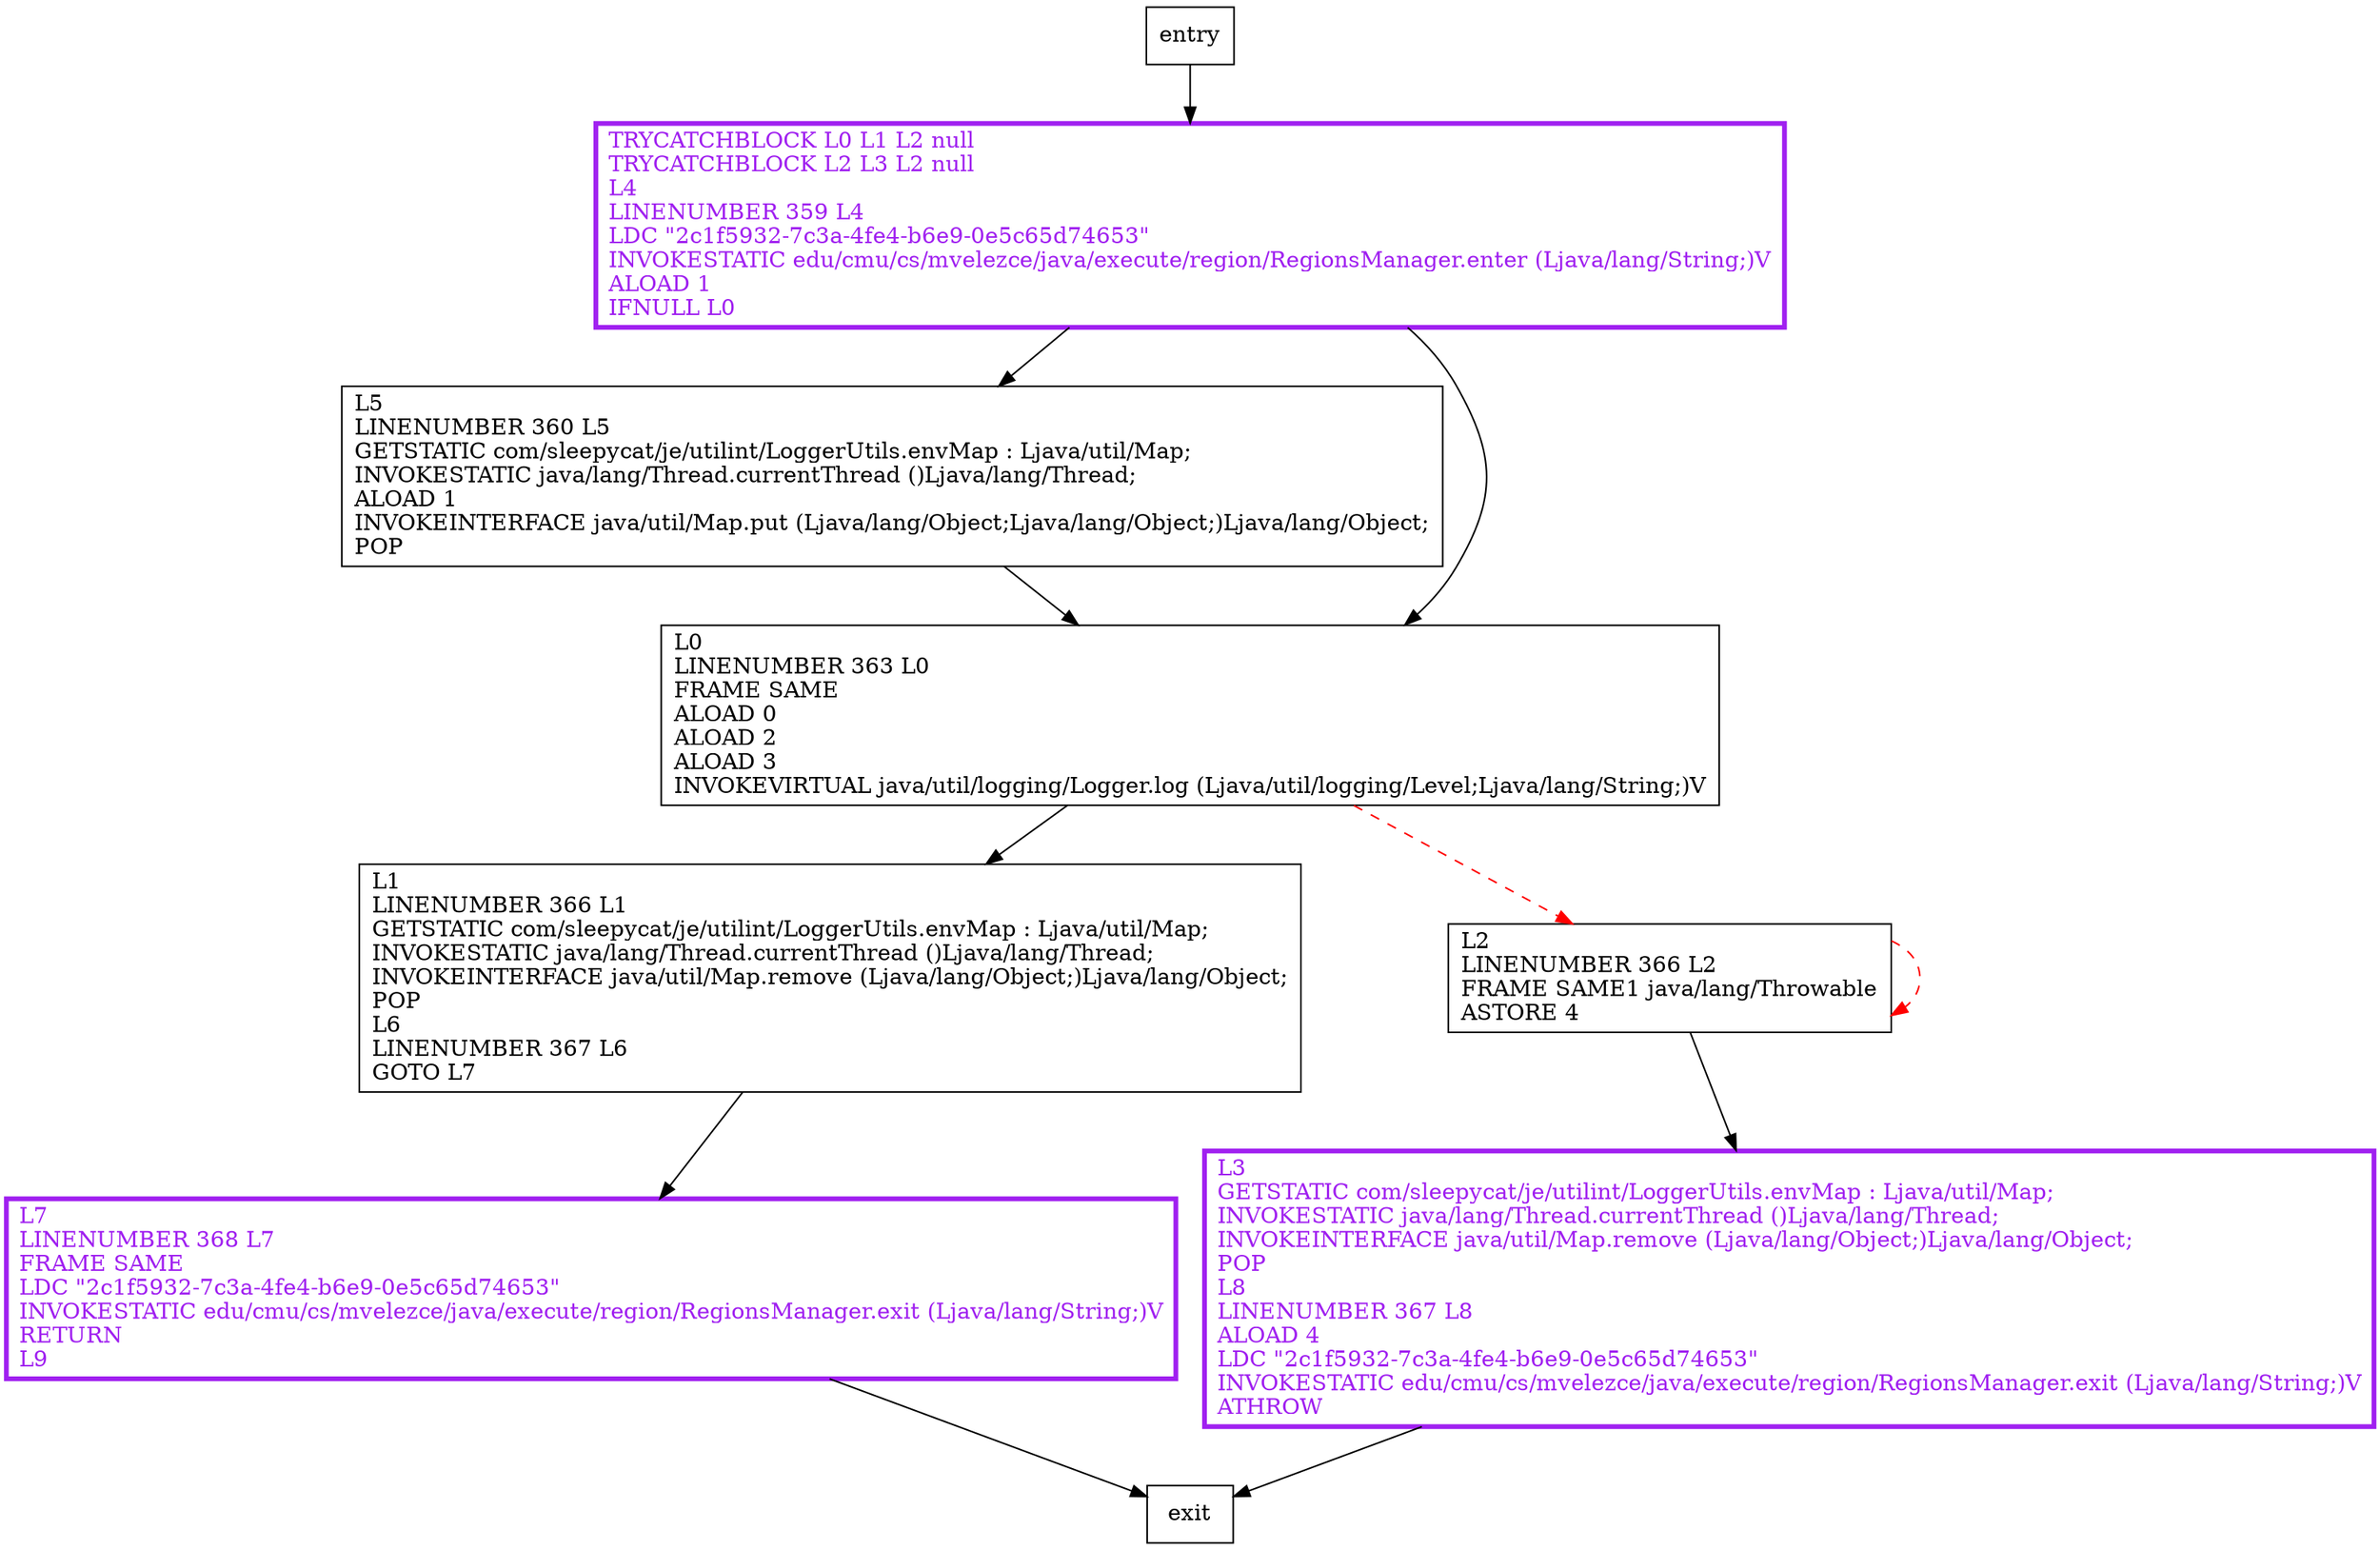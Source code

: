 digraph logMsg {
node [shape=record];
929337100 [label="L5\lLINENUMBER 360 L5\lGETSTATIC com/sleepycat/je/utilint/LoggerUtils.envMap : Ljava/util/Map;\lINVOKESTATIC java/lang/Thread.currentThread ()Ljava/lang/Thread;\lALOAD 1\lINVOKEINTERFACE java/util/Map.put (Ljava/lang/Object;Ljava/lang/Object;)Ljava/lang/Object;\lPOP\l"];
1225842448 [label="L1\lLINENUMBER 366 L1\lGETSTATIC com/sleepycat/je/utilint/LoggerUtils.envMap : Ljava/util/Map;\lINVOKESTATIC java/lang/Thread.currentThread ()Ljava/lang/Thread;\lINVOKEINTERFACE java/util/Map.remove (Ljava/lang/Object;)Ljava/lang/Object;\lPOP\lL6\lLINENUMBER 367 L6\lGOTO L7\l"];
460008724 [label="TRYCATCHBLOCK L0 L1 L2 null\lTRYCATCHBLOCK L2 L3 L2 null\lL4\lLINENUMBER 359 L4\lLDC \"2c1f5932-7c3a-4fe4-b6e9-0e5c65d74653\"\lINVOKESTATIC edu/cmu/cs/mvelezce/java/execute/region/RegionsManager.enter (Ljava/lang/String;)V\lALOAD 1\lIFNULL L0\l"];
1962331104 [label="L3\lGETSTATIC com/sleepycat/je/utilint/LoggerUtils.envMap : Ljava/util/Map;\lINVOKESTATIC java/lang/Thread.currentThread ()Ljava/lang/Thread;\lINVOKEINTERFACE java/util/Map.remove (Ljava/lang/Object;)Ljava/lang/Object;\lPOP\lL8\lLINENUMBER 367 L8\lALOAD 4\lLDC \"2c1f5932-7c3a-4fe4-b6e9-0e5c65d74653\"\lINVOKESTATIC edu/cmu/cs/mvelezce/java/execute/region/RegionsManager.exit (Ljava/lang/String;)V\lATHROW\l"];
2026061487 [label="L7\lLINENUMBER 368 L7\lFRAME SAME\lLDC \"2c1f5932-7c3a-4fe4-b6e9-0e5c65d74653\"\lINVOKESTATIC edu/cmu/cs/mvelezce/java/execute/region/RegionsManager.exit (Ljava/lang/String;)V\lRETURN\lL9\l"];
894358505 [label="L0\lLINENUMBER 363 L0\lFRAME SAME\lALOAD 0\lALOAD 2\lALOAD 3\lINVOKEVIRTUAL java/util/logging/Logger.log (Ljava/util/logging/Level;Ljava/lang/String;)V\l"];
917980079 [label="L2\lLINENUMBER 366 L2\lFRAME SAME1 java/lang/Throwable\lASTORE 4\l"];
entry;
exit;
929337100 -> 894358505
entry -> 460008724
1225842448 -> 2026061487
460008724 -> 929337100
460008724 -> 894358505
1962331104 -> exit
2026061487 -> exit
894358505 -> 1225842448
894358505 -> 917980079 [style=dashed, color=red]
917980079 -> 1962331104
917980079 -> 917980079 [style=dashed, color=red]
460008724[fontcolor="purple", penwidth=3, color="purple"];
1962331104[fontcolor="purple", penwidth=3, color="purple"];
2026061487[fontcolor="purple", penwidth=3, color="purple"];
}
